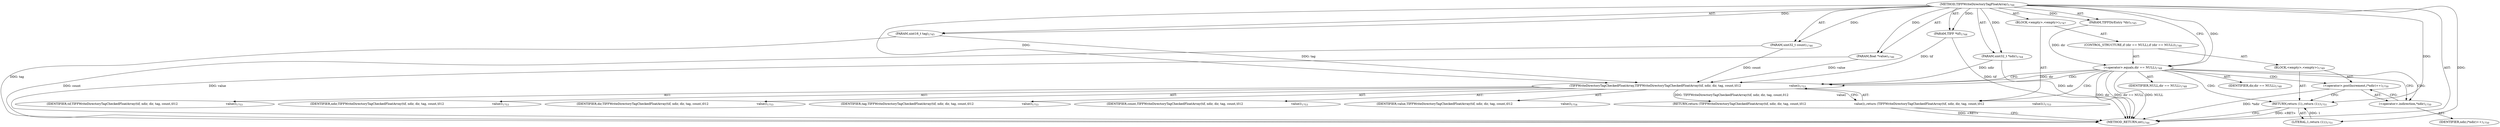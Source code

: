 digraph "TIFFWriteDirectoryTagFloatArray" {  
"68648" [label = <(METHOD,TIFFWriteDirectoryTagFloatArray)<SUB>1744</SUB>> ]
"68649" [label = <(PARAM,TIFF *tif)<SUB>1744</SUB>> ]
"68650" [label = <(PARAM,uint32_t *ndir)<SUB>1744</SUB>> ]
"68651" [label = <(PARAM,TIFFDirEntry *dir)<SUB>1745</SUB>> ]
"68652" [label = <(PARAM,uint16_t tag)<SUB>1745</SUB>> ]
"68653" [label = <(PARAM,uint32_t count)<SUB>1746</SUB>> ]
"68654" [label = <(PARAM,float *value)<SUB>1746</SUB>> ]
"68655" [label = <(BLOCK,&lt;empty&gt;,&lt;empty&gt;)<SUB>1747</SUB>> ]
"68656" [label = <(CONTROL_STRUCTURE,if (dir == NULL),if (dir == NULL))<SUB>1748</SUB>> ]
"68657" [label = <(&lt;operator&gt;.equals,dir == NULL)<SUB>1748</SUB>> ]
"68658" [label = <(IDENTIFIER,dir,dir == NULL)<SUB>1748</SUB>> ]
"68659" [label = <(IDENTIFIER,NULL,dir == NULL)<SUB>1748</SUB>> ]
"68660" [label = <(BLOCK,&lt;empty&gt;,&lt;empty&gt;)<SUB>1749</SUB>> ]
"68661" [label = <(&lt;operator&gt;.postIncrement,(*ndir)++)<SUB>1750</SUB>> ]
"68662" [label = <(&lt;operator&gt;.indirection,*ndir)<SUB>1750</SUB>> ]
"68663" [label = <(IDENTIFIER,ndir,(*ndir)++)<SUB>1750</SUB>> ]
"68664" [label = <(RETURN,return (1);,return (1);)<SUB>1751</SUB>> ]
"68665" [label = <(LITERAL,1,return (1);)<SUB>1751</SUB>> ]
"68666" [label = <(RETURN,return (TIFFWriteDirectoryTagCheckedFloatArray(tif, ndir, dir, tag, count,\012                                                   value));,return (TIFFWriteDirectoryTagCheckedFloatArray(tif, ndir, dir, tag, count,\012                                                   value));)<SUB>1753</SUB>> ]
"68667" [label = <(TIFFWriteDirectoryTagCheckedFloatArray,TIFFWriteDirectoryTagCheckedFloatArray(tif, ndir, dir, tag, count,\012                                                   value))<SUB>1753</SUB>> ]
"68668" [label = <(IDENTIFIER,tif,TIFFWriteDirectoryTagCheckedFloatArray(tif, ndir, dir, tag, count,\012                                                   value))<SUB>1753</SUB>> ]
"68669" [label = <(IDENTIFIER,ndir,TIFFWriteDirectoryTagCheckedFloatArray(tif, ndir, dir, tag, count,\012                                                   value))<SUB>1753</SUB>> ]
"68670" [label = <(IDENTIFIER,dir,TIFFWriteDirectoryTagCheckedFloatArray(tif, ndir, dir, tag, count,\012                                                   value))<SUB>1753</SUB>> ]
"68671" [label = <(IDENTIFIER,tag,TIFFWriteDirectoryTagCheckedFloatArray(tif, ndir, dir, tag, count,\012                                                   value))<SUB>1753</SUB>> ]
"68672" [label = <(IDENTIFIER,count,TIFFWriteDirectoryTagCheckedFloatArray(tif, ndir, dir, tag, count,\012                                                   value))<SUB>1753</SUB>> ]
"68673" [label = <(IDENTIFIER,value,TIFFWriteDirectoryTagCheckedFloatArray(tif, ndir, dir, tag, count,\012                                                   value))<SUB>1754</SUB>> ]
"68674" [label = <(METHOD_RETURN,int)<SUB>1744</SUB>> ]
  "68648" -> "68649"  [ label = "AST: "] 
  "68648" -> "68650"  [ label = "AST: "] 
  "68648" -> "68651"  [ label = "AST: "] 
  "68648" -> "68652"  [ label = "AST: "] 
  "68648" -> "68653"  [ label = "AST: "] 
  "68648" -> "68654"  [ label = "AST: "] 
  "68648" -> "68655"  [ label = "AST: "] 
  "68648" -> "68674"  [ label = "AST: "] 
  "68655" -> "68656"  [ label = "AST: "] 
  "68655" -> "68666"  [ label = "AST: "] 
  "68656" -> "68657"  [ label = "AST: "] 
  "68656" -> "68660"  [ label = "AST: "] 
  "68657" -> "68658"  [ label = "AST: "] 
  "68657" -> "68659"  [ label = "AST: "] 
  "68660" -> "68661"  [ label = "AST: "] 
  "68660" -> "68664"  [ label = "AST: "] 
  "68661" -> "68662"  [ label = "AST: "] 
  "68662" -> "68663"  [ label = "AST: "] 
  "68664" -> "68665"  [ label = "AST: "] 
  "68666" -> "68667"  [ label = "AST: "] 
  "68667" -> "68668"  [ label = "AST: "] 
  "68667" -> "68669"  [ label = "AST: "] 
  "68667" -> "68670"  [ label = "AST: "] 
  "68667" -> "68671"  [ label = "AST: "] 
  "68667" -> "68672"  [ label = "AST: "] 
  "68667" -> "68673"  [ label = "AST: "] 
  "68666" -> "68674"  [ label = "CFG: "] 
  "68657" -> "68662"  [ label = "CFG: "] 
  "68657" -> "68667"  [ label = "CFG: "] 
  "68667" -> "68666"  [ label = "CFG: "] 
  "68661" -> "68664"  [ label = "CFG: "] 
  "68664" -> "68674"  [ label = "CFG: "] 
  "68662" -> "68661"  [ label = "CFG: "] 
  "68648" -> "68657"  [ label = "CFG: "] 
  "68664" -> "68674"  [ label = "DDG: &lt;RET&gt;"] 
  "68666" -> "68674"  [ label = "DDG: &lt;RET&gt;"] 
  "68649" -> "68674"  [ label = "DDG: tif"] 
  "68650" -> "68674"  [ label = "DDG: ndir"] 
  "68652" -> "68674"  [ label = "DDG: tag"] 
  "68653" -> "68674"  [ label = "DDG: count"] 
  "68654" -> "68674"  [ label = "DDG: value"] 
  "68657" -> "68674"  [ label = "DDG: dir"] 
  "68657" -> "68674"  [ label = "DDG: dir == NULL"] 
  "68661" -> "68674"  [ label = "DDG: *ndir"] 
  "68657" -> "68674"  [ label = "DDG: NULL"] 
  "68648" -> "68649"  [ label = "DDG: "] 
  "68648" -> "68650"  [ label = "DDG: "] 
  "68648" -> "68651"  [ label = "DDG: "] 
  "68648" -> "68652"  [ label = "DDG: "] 
  "68648" -> "68653"  [ label = "DDG: "] 
  "68648" -> "68654"  [ label = "DDG: "] 
  "68667" -> "68666"  [ label = "DDG: TIFFWriteDirectoryTagCheckedFloatArray(tif, ndir, dir, tag, count,\012                                                   value)"] 
  "68651" -> "68657"  [ label = "DDG: dir"] 
  "68648" -> "68657"  [ label = "DDG: "] 
  "68665" -> "68664"  [ label = "DDG: 1"] 
  "68648" -> "68664"  [ label = "DDG: "] 
  "68649" -> "68667"  [ label = "DDG: tif"] 
  "68648" -> "68667"  [ label = "DDG: "] 
  "68650" -> "68667"  [ label = "DDG: ndir"] 
  "68657" -> "68667"  [ label = "DDG: dir"] 
  "68652" -> "68667"  [ label = "DDG: tag"] 
  "68653" -> "68667"  [ label = "DDG: count"] 
  "68654" -> "68667"  [ label = "DDG: value"] 
  "68648" -> "68665"  [ label = "DDG: "] 
  "68657" -> "68662"  [ label = "CDG: "] 
  "68657" -> "68664"  [ label = "CDG: "] 
  "68657" -> "68666"  [ label = "CDG: "] 
  "68657" -> "68661"  [ label = "CDG: "] 
  "68657" -> "68667"  [ label = "CDG: "] 
}
